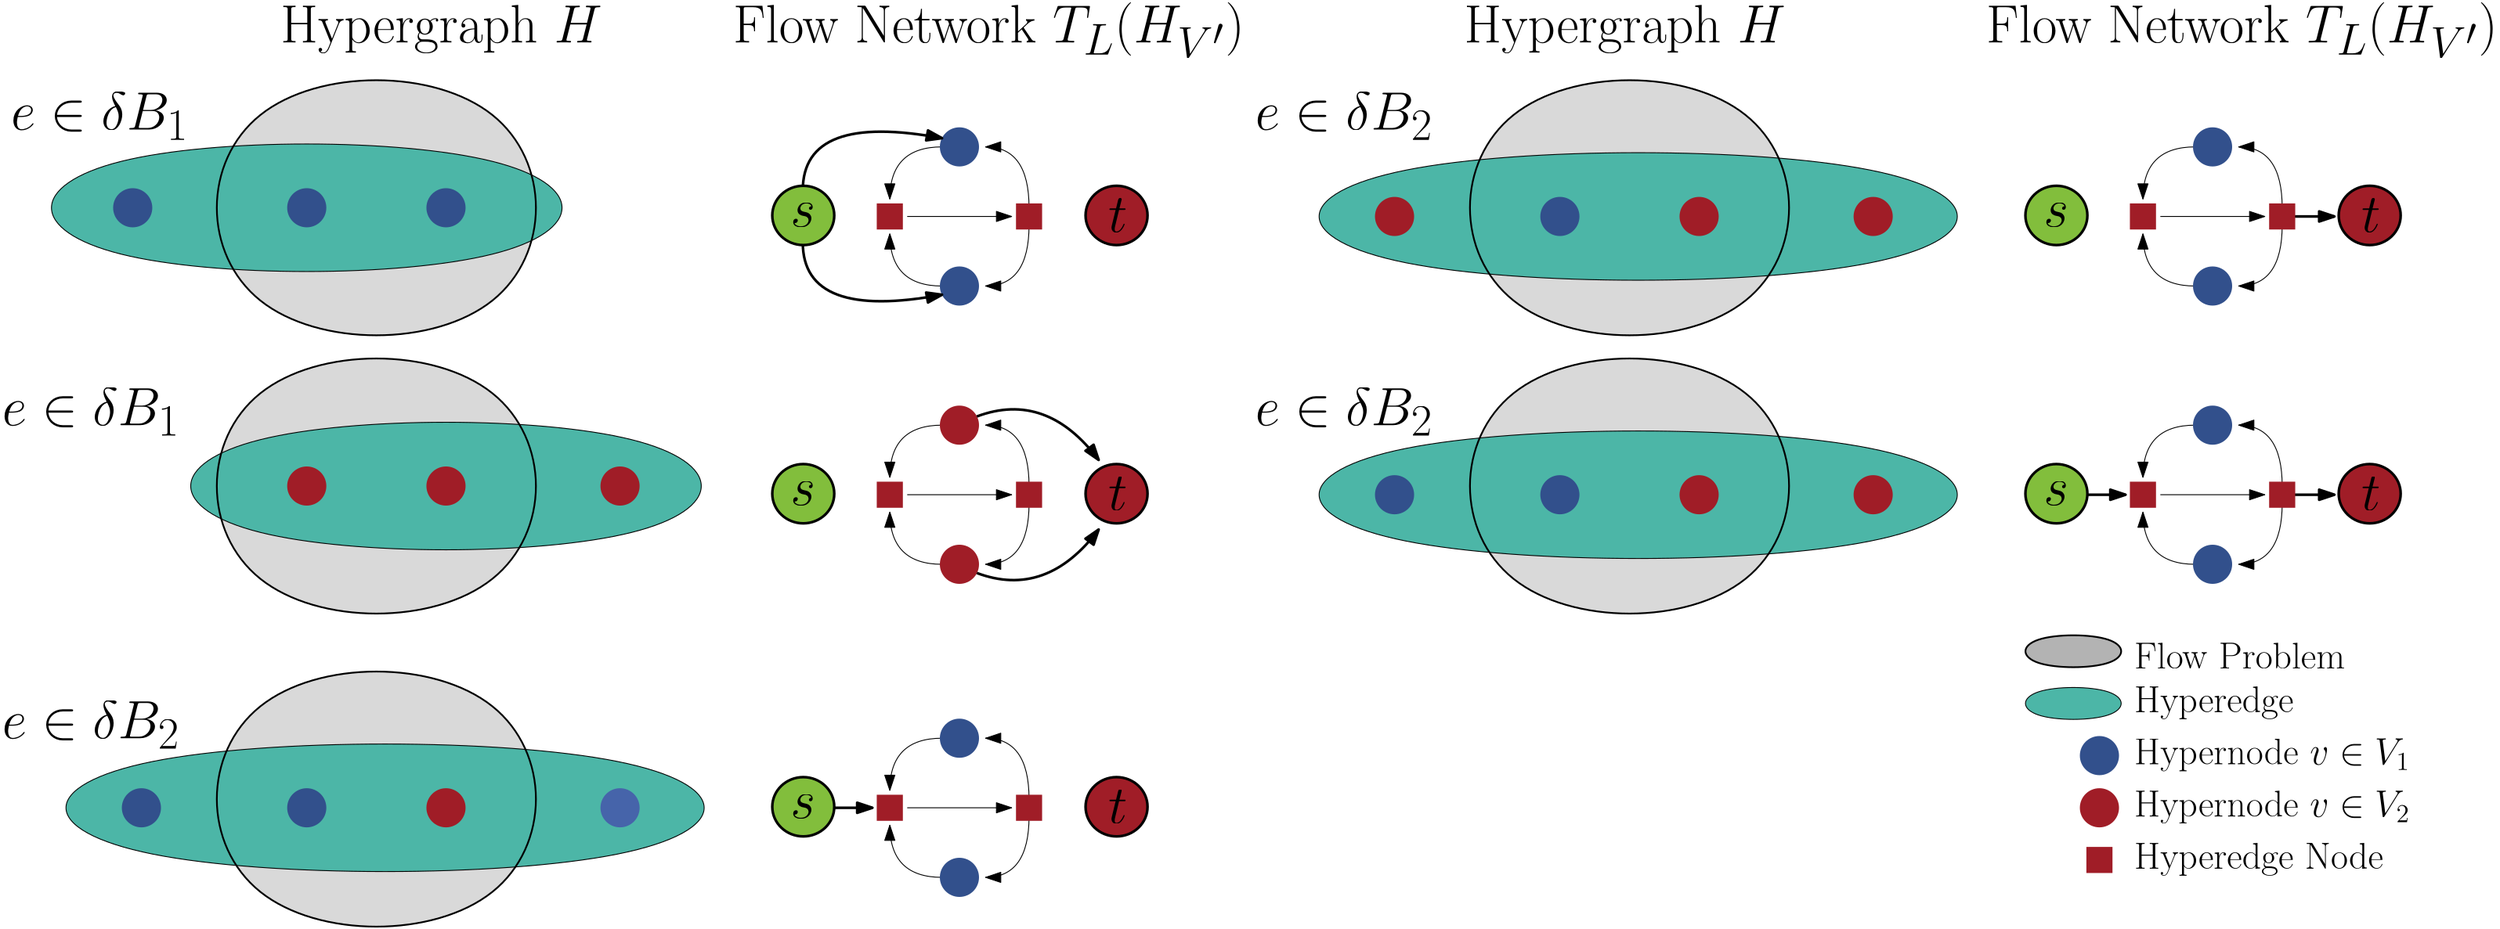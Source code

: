 <?xml version="1.0"?>
<!DOCTYPE ipe SYSTEM "ipe.dtd">
<ipe version="70107" creator="Ipe 7.1.10">
<info created="D:20171009143434" modified="D:20171208151353"/>
<ipestyle name="basic">
<symbol name="arrow/arc(spx)">
<path stroke="sym-stroke" fill="sym-stroke" pen="sym-pen">
0 0 m
-1 0.333 l
-1 -0.333 l
h
</path>
</symbol>
<symbol name="arrow/farc(spx)">
<path stroke="sym-stroke" fill="white" pen="sym-pen">
0 0 m
-1 0.333 l
-1 -0.333 l
h
</path>
</symbol>
<symbol name="arrow/ptarc(spx)">
<path stroke="sym-stroke" fill="sym-stroke" pen="sym-pen">
0 0 m
-1 0.333 l
-0.8 0 l
-1 -0.333 l
h
</path>
</symbol>
<symbol name="arrow/fptarc(spx)">
<path stroke="sym-stroke" fill="white" pen="sym-pen">
0 0 m
-1 0.333 l
-0.8 0 l
-1 -0.333 l
h
</path>
</symbol>
<symbol name="mark/circle(sx)" transformations="translations">
<path fill="sym-stroke">
0.6 0 0 0.6 0 0 e
0.4 0 0 0.4 0 0 e
</path>
</symbol>
<symbol name="mark/disk(sx)" transformations="translations">
<path fill="sym-stroke">
0.6 0 0 0.6 0 0 e
</path>
</symbol>
<symbol name="mark/fdisk(sfx)" transformations="translations">
<group>
<path fill="sym-fill">
0.5 0 0 0.5 0 0 e
</path>
<path fill="sym-stroke" fillrule="eofill">
0.6 0 0 0.6 0 0 e
0.4 0 0 0.4 0 0 e
</path>
</group>
</symbol>
<symbol name="mark/box(sx)" transformations="translations">
<path fill="sym-stroke" fillrule="eofill">
-0.6 -0.6 m
0.6 -0.6 l
0.6 0.6 l
-0.6 0.6 l
h
-0.4 -0.4 m
0.4 -0.4 l
0.4 0.4 l
-0.4 0.4 l
h
</path>
</symbol>
<symbol name="mark/square(sx)" transformations="translations">
<path fill="sym-stroke">
-0.6 -0.6 m
0.6 -0.6 l
0.6 0.6 l
-0.6 0.6 l
h
</path>
</symbol>
<symbol name="mark/fsquare(sfx)" transformations="translations">
<group>
<path fill="sym-fill">
-0.5 -0.5 m
0.5 -0.5 l
0.5 0.5 l
-0.5 0.5 l
h
</path>
<path fill="sym-stroke" fillrule="eofill">
-0.6 -0.6 m
0.6 -0.6 l
0.6 0.6 l
-0.6 0.6 l
h
-0.4 -0.4 m
0.4 -0.4 l
0.4 0.4 l
-0.4 0.4 l
h
</path>
</group>
</symbol>
<symbol name="mark/cross(sx)" transformations="translations">
<group>
<path fill="sym-stroke">
-0.43 -0.57 m
0.57 0.43 l
0.43 0.57 l
-0.57 -0.43 l
h
</path>
<path fill="sym-stroke">
-0.43 0.57 m
0.57 -0.43 l
0.43 -0.57 l
-0.57 0.43 l
h
</path>
</group>
</symbol>
<symbol name="arrow/fnormal(spx)">
<path stroke="sym-stroke" fill="white" pen="sym-pen">
0 0 m
-1 0.333 l
-1 -0.333 l
h
</path>
</symbol>
<symbol name="arrow/pointed(spx)">
<path stroke="sym-stroke" fill="sym-stroke" pen="sym-pen">
0 0 m
-1 0.333 l
-0.8 0 l
-1 -0.333 l
h
</path>
</symbol>
<symbol name="arrow/fpointed(spx)">
<path stroke="sym-stroke" fill="white" pen="sym-pen">
0 0 m
-1 0.333 l
-0.8 0 l
-1 -0.333 l
h
</path>
</symbol>
<symbol name="arrow/linear(spx)">
<path stroke="sym-stroke" pen="sym-pen">
-1 0.333 m
0 0 l
-1 -0.333 l
</path>
</symbol>
<symbol name="arrow/fdouble(spx)">
<path stroke="sym-stroke" fill="white" pen="sym-pen">
0 0 m
-1 0.333 l
-1 -0.333 l
h
-1 0 m
-2 0.333 l
-2 -0.333 l
h
</path>
</symbol>
<symbol name="arrow/double(spx)">
<path stroke="sym-stroke" fill="sym-stroke" pen="sym-pen">
0 0 m
-1 0.333 l
-1 -0.333 l
h
-1 0 m
-2 0.333 l
-2 -0.333 l
h
</path>
</symbol>
<pen name="heavier" value="0.8"/>
<pen name="fat" value="1.2"/>
<pen name="ultrafat" value="2"/>
<symbolsize name="large" value="5"/>
<symbolsize name="small" value="2"/>
<symbolsize name="tiny" value="1.1"/>
<arrowsize name="large" value="10"/>
<arrowsize name="small" value="5"/>
<arrowsize name="tiny" value="3"/>
<color name="red" value="1 0 0"/>
<color name="green" value="0 1 0"/>
<color name="blue" value="0 0 1"/>
<color name="yellow" value="1 1 0"/>
<color name="orange" value="1 0.647 0"/>
<color name="gold" value="1 0.843 0"/>
<color name="purple" value="0.627 0.125 0.941"/>
<color name="gray" value="0.745"/>
<color name="brown" value="0.647 0.165 0.165"/>
<color name="navy" value="0 0 0.502"/>
<color name="pink" value="1 0.753 0.796"/>
<color name="seagreen" value="0.18 0.545 0.341"/>
<color name="turquoise" value="0.251 0.878 0.816"/>
<color name="violet" value="0.933 0.51 0.933"/>
<color name="darkblue" value="0 0 0.545"/>
<color name="darkcyan" value="0 0.545 0.545"/>
<color name="darkgray" value="0.663"/>
<color name="darkgreen" value="0 0.392 0"/>
<color name="darkmagenta" value="0.545 0 0.545"/>
<color name="darkorange" value="1 0.549 0"/>
<color name="darkred" value="0.545 0 0"/>
<color name="lightblue" value="0.678 0.847 0.902"/>
<color name="lightcyan" value="0.878 1 1"/>
<color name="lightgray" value="0.827"/>
<color name="lightgreen" value="0.565 0.933 0.565"/>
<color name="lightyellow" value="1 1 0.878"/>
<dashstyle name="dashed" value="[4] 0"/>
<dashstyle name="dotted" value="[1 3] 0"/>
<dashstyle name="dash dotted" value="[4 2 1 2] 0"/>
<dashstyle name="dash dot dotted" value="[4 2 1 2 1 2] 0"/>
<textsize name="large" value="\large"/>
<textsize name="Large" value="\Large"/>
<textsize name="LARGE" value="\LARGE"/>
<textsize name="huge" value="\huge"/>
<textsize name="Huge" value="\Huge"/>
<textsize name="small" value="\small"/>
<textsize name="footnote" value="\footnotesize"/>
<textsize name="tiny" value="\tiny"/>
<textstyle name="center" begin="\begin{center}" end="\end{center}"/>
<textstyle name="itemize" begin="\begin{itemize}" end="\end{itemize}"/>
<textstyle name="item" begin="\begin{itemize}\item{}" end="\end{itemize}"/>
<gridsize name="4 pts" value="4"/>
<gridsize name="8 pts (~3 mm)" value="8"/>
<gridsize name="16 pts (~6 mm)" value="16"/>
<gridsize name="32 pts (~12 mm)" value="32"/>
<gridsize name="10 pts (~3.5 mm)" value="10"/>
<gridsize name="20 pts (~7 mm)" value="20"/>
<gridsize name="14 pts (~5 mm)" value="14"/>
<gridsize name="28 pts (~10 mm)" value="28"/>
<gridsize name="56 pts (~20 mm)" value="56"/>
<anglesize name="90 deg" value="90"/>
<anglesize name="60 deg" value="60"/>
<anglesize name="45 deg" value="45"/>
<anglesize name="30 deg" value="30"/>
<anglesize name="22.5 deg" value="22.5"/>
<opacity name="10%" value="0.1"/>
<opacity name="30%" value="0.3"/>
<opacity name="50%" value="0.5"/>
<opacity name="75%" value="0.75"/>
<tiling name="falling" angle="-60" step="4" width="1"/>
<tiling name="rising" angle="30" step="4" width="1"/>
</ipestyle>
<ipestyle name="kitcolors">
<color name="KITwhite" value="1"/>
<color name="KITblack" value="0"/>
<color name="KITblack70" value="0.3"/>
<color name="KITblack50" value="0.5"/>
<color name="KITblack30" value="0.7"/>
<color name="KITblack15" value="0.85"/>
<color name="KITgreen" value="0 0.588 0.509"/>
<color name="KITgreen70" value="0.3 0.711 0.656"/>
<color name="KITgreen50" value="0.5 0.794 0.754"/>
<color name="KITgreen30" value="0.7 0.876 0.852"/>
<color name="KITgreen15" value="0.85 0.938 0.926"/>
<color name="KITblue" value="0.274 0.392 0.666"/>
<color name="KITblue70" value="0.492 0.574 0.766"/>
<color name="KITblue50" value="0.637 0.696 0.833"/>
<color name="KITblue30" value="0.782 0.817 0.9"/>
<color name="KITblue15" value="0.891 0.908 0.95"/>
<color name="KITred" value="0.627 0.117 0.156"/>
<color name="KITred70" value="0.739 0.382 0.409"/>
<color name="KITred50" value="0.813 0.558 0.578"/>
<color name="KITred30" value="0.888 0.735 0.747"/>
<color name="KITred15" value="0.944 0.867 0.873"/>
<color name="KITpalegreen" value="0.509 0.745 0.235"/>
<color name="KITpalegreen70" value="0.656 0.821 0.464"/>
<color name="KITpalegreen50" value="0.754 0.872 0.617"/>
<color name="KITpalegreen30" value="0.852 0.923 0.77"/>
<color name="KITpalegreen15" value="0.926 0.961 0.885"/>
<color name="KITyellow" value="0.98 0.901 0.078"/>
<color name="KITyellow70" value="0.986 0.931 0.354"/>
<color name="KITyellow50" value="0.99 0.95 0.539"/>
<color name="KITyellow30" value="0.994 0.97 0.723"/>
<color name="KITyellow15" value="0.997 0.985 0.861"/>
<color name="KITorange" value="0.862 0.627 0.117"/>
<color name="KITorange70" value="0.903 0.739 0.382"/>
<color name="KITorange50" value="0.931 0.813 0.558"/>
<color name="KITorange30" value="0.958 0.888 0.735"/>
<color name="KITorange15" value="0.979 0.944 0.867"/>
<color name="KITbrown" value="0.627 0.509 0.196"/>
<color name="KITbrown70" value="0.739 0.656 0.437"/>
<color name="KITbrown50" value="0.813 0.754 0.598"/>
<color name="KITbrown30" value="0.888 0.852 0.758"/>
<color name="KITbrown15" value="0.944 0.926 0.879"/>
<color name="KITlilac" value="0.627 0 0.47"/>
<color name="KITlilac70" value="0.739 0.3 0.629"/>
<color name="KITlilac50" value="0.813 0.5 0.735"/>
<color name="KITlilac30" value="0.888 0.7 0.841"/>
<color name="KITlilac15" value="0.944 0.85 0.92"/>
<color name="KITcyanblue" value="0.313 0.666 0.901"/>
<color name="KITcyanblue70" value="0.519 0.766 0.931"/>
<color name="KITcyanblue50" value="0.656 0.833 0.95"/>
<color name="KITcyanblue30" value="0.794 0.9 0.97"/>
<color name="KITcyanblue15" value="0.897 0.95 0.985"/>
<color name="KITseablue" value="0.196 0.313 0.549"/>
<color name="KITseablue70" value="0.437 0.519 0.684"/>
<color name="KITseablue50" value="0.598 0.656 0.774"/>
<color name="KITseablue30" value="0.758 0.794 0.864"/>
<color name="KITseablue15" value="0.879 0.897 0.932"/>
</ipestyle>
<ipestyle name="bigpaper">
<layout paper="10000 6000" origin="0 0" frame="10000 6000"/>
<titlestyle pos="10 10" size="LARGE" color="title"  valign="baseline"/>
</ipestyle>
<ipestyle name="transparency">
<opacity name="10%" value="0.1"/>
<opacity name="50%" value="0.5"/>
<opacity name="75%" value="0.75"/>
<opacity name="25%" value="0.25"/>
</ipestyle>
<page>
<layer name="alpha"/>
<view layers="alpha" active="alpha"/>
<path layer="alpha" matrix="1 0 0 1 -100 68" fill="KITblack15">
544 1568
704 1568
704 1440
544 1440 u
</path>
<path stroke="0" fill="KITgreen70">
364 1604
620 1604
620 1540
364 1540 u
</path>
<path matrix="1 0 0 1 -100 68" stroke="0" pen="heavier">
544 1568
704 1568
704 1440
544 1440 u
</path>
<use matrix="1 0 0 1 -84 68" name="mark/disk(sx)" pos="496 1504" size="15" stroke="KITseablue"/>
<use matrix="1 0 0 1 -4 68" name="mark/disk(sx)" pos="496 1504" size="15" stroke="KITseablue"/>
<use matrix="1 0 0 1 60 68" name="mark/disk(sx)" pos="496 1504" size="15" stroke="KITseablue"/>
<path matrix="1 0 0 1 816 -416" stroke="KITblack" fill="KITblack30" pen="heavier">
464 1792
512 1792
512 1776
464 1776 u
</path>
<path matrix="1 0 0 1 816 -408" stroke="KITblack" fill="KITgreen70">
464 1760
512 1760
512 1744
464 1744 u
</path>
<use matrix="1 0 0 1 820 -184" name="mark/disk(sx)" pos="496 1504" size="15" stroke="KITseablue"/>
<text matrix="1 0 0 1 808 -416" transformations="translations" pos="524 1776" stroke="KITblack" type="label" width="96.985" height="11.955" depth="0" valign="baseline" size="LARGE">Flow Problem</text>
<text matrix="1 0 0 1 808 -436" transformations="translations" pos="524 1776" stroke="KITblack" type="label" width="73.299" height="11.954" depth="3.35" valign="baseline" size="LARGE">Hyperedge</text>
<text matrix="1 0 0 1 808 -460" transformations="translations" pos="524 1776" stroke="KITblack" type="label" width="126.731" height="11.954" depth="3.35" valign="baseline" size="LARGE">Hypernode $v \in V_1$</text>
<use matrix="1 0 0 1 820 -208" name="mark/disk(sx)" pos="496 1504" size="15" stroke="KITred"/>
<text matrix="1 0 0 1 808 -484" transformations="translations" pos="524 1776" stroke="KITblack" type="label" width="126.731" height="11.954" depth="3.35" valign="baseline" size="LARGE">Hypernode $v \in V_2$</text>
<use matrix="1 0 0 1 820 -232" name="mark/square(sx)" pos="496 1504" size="10" stroke="KITred"/>
<text matrix="1 0 0 1 808 -508" transformations="translations" pos="524 1776" stroke="KITblack" type="label" width="114.568" height="11.954" depth="3.35" valign="baseline" size="LARGE">Hyperedge Node</text>
<use matrix="1 0 0 1 264 64" name="mark/square(sx)" pos="496 1504" size="10" stroke="KITred"/>
<path matrix="1 0 0 1 208 128" stroke="KITblack" rarrow="normal/normal">
552 1448 m
552 1472
576 1472 c
</path>
<path matrix="1 0 0 1 208 128" stroke="KITblack" arrow="normal/normal">
616 1444 m
616 1472
596 1472 c
</path>
<use matrix="1 0 0 1 296 96" name="mark/disk(sx)" pos="496 1504" size="15" stroke="KITseablue"/>
<path matrix="1 0 0 1 208 128" stroke="KITblack" arrow="normal/normal">
576 1408 m
552 1408
552 1432 c
</path>
<path matrix="1 0 0 1 208 128" stroke="KITblack" arrow="normal/normal">
616 1436 m
616 1408
596 1408 c
</path>
<use matrix="1 0 0 1 328 64" name="mark/square(sx)" pos="496 1504" size="10" stroke="KITred"/>
<use matrix="1 0 0 1 296 32" name="mark/disk(sx)" pos="496 1504" size="15" stroke="KITseablue"/>
<path matrix="1.59247 0 0 1.52408 -1072.22 -601.819" stroke="KITblack" fill="KITred" pen="fat">
8.94427 0 0 8.94427 1216 1424 e
</path>
<text matrix="1 0 0 1 -351.589 -155.084" transformations="translations" pos="1212 1716" stroke="KITblack" type="label" width="8.764" height="15.246" depth="0" valign="baseline" size="Huge">$t$</text>
<path matrix="1 0 0 1 208 128" stroke="KITblack" pen="fat" rarrow="normal/normal">
576 1476 m
512 1488
512 1452 c
</path>
<path matrix="1 0 0 1 208 128" stroke="KITblack" pen="fat" rarrow="normal/normal">
576 1404 m
512 1392
512 1428 c
</path>
<path matrix="1.59247 0 0 1.52408 -1216.22 -601.819" stroke="KITblack" fill="KITpalegreen" pen="fat">
8.94427 0 0 8.94427 1216 1424 e
</path>
<text matrix="1 0 0 1 -497.661 -152.694" transformations="translations" pos="1212 1716" stroke="KITblack" type="label" width="11.432" height="10.672" depth="0" valign="baseline" size="Huge">$s$</text>
<path matrix="1 0 0 1 -100 -60" fill="KITblack15">
544 1568
704 1568
704 1440
544 1440 u
</path>
<path matrix="1 0 0 1 -20 -60" stroke="0" fill="KITgreen70">
448 1536
704 1536
704 1472
448 1472 u
</path>
<path matrix="1 0 0 1 -100 -60" stroke="0" pen="heavier">
544 1568
704 1568
704 1440
544 1440 u
</path>
<use matrix="1 0 0 1 140 -60" name="mark/disk(sx)" pos="496 1504" size="15" stroke="KITred"/>
<use matrix="1 0 0 1 -4 -60" name="mark/disk(sx)" pos="496 1504" size="15" stroke="KITred"/>
<use matrix="1 0 0 1 60 -60" name="mark/disk(sx)" pos="496 1504" size="15" stroke="KITred"/>
<use matrix="1 0 0 1 264 -64" name="mark/square(sx)" pos="496 1504" size="10" stroke="KITred"/>
<path matrix="1 0 0 1 208 0" stroke="KITblack" rarrow="normal/normal">
552 1448 m
552 1472
576 1472 c
</path>
<path matrix="1 0 0 1 208 0" stroke="KITblack" arrow="normal/normal">
616 1444 m
616 1472
596 1472 c
</path>
<use matrix="1 0 0 1 296 -32" name="mark/disk(sx)" pos="496 1504" size="15" stroke="KITred"/>
<path matrix="1 0 0 1 208 0" stroke="KITblack" arrow="normal/normal">
576 1408 m
552 1408
552 1432 c
</path>
<path matrix="1 0 0 1 208 0" stroke="KITblack" arrow="normal/normal">
616 1436 m
616 1408
596 1408 c
</path>
<use matrix="1 0 0 1 328 -64" name="mark/square(sx)" pos="496 1504" size="10" stroke="KITred"/>
<use matrix="1 0 0 1 296 -96" name="mark/disk(sx)" pos="496 1504" size="15" stroke="KITred"/>
<path matrix="1.59247 0 0 1.52408 -1072.22 -729.819" stroke="KITblack" fill="KITred" pen="fat">
8.94427 0 0 8.94427 1216 1424 e
</path>
<text matrix="1 0 0 1 -351.589 -283.084" transformations="translations" pos="1212 1716" stroke="KITblack" type="label" width="8.764" height="15.246" depth="0" valign="baseline" size="Huge">$t$</text>
<path stroke="KITblack" pen="fat" rarrow="normal/normal">
856 1456 m
832 1488
800 1476 c
</path>
<path stroke="KITblack" pen="fat" rarrow="normal/normal">
856 1424 m
832 1392
800 1404 c
</path>
<path matrix="1.59247 0 0 1.52408 -1216.22 -729.819" stroke="KITblack" fill="KITpalegreen" pen="fat">
8.94427 0 0 8.94427 1216 1424 e
</path>
<text matrix="1 0 0 1 -497.661 -280.694" transformations="translations" pos="1212 1716" stroke="KITblack" type="label" width="11.432" height="10.672" depth="0" valign="baseline" size="Huge">$s$</text>
<path matrix="1 0 0 1 476 -60" fill="KITblack15">
544 1568
704 1568
704 1440
544 1440 u
</path>
<path matrix="1 0 0 1 576 128" stroke="0" fill="KITgreen70">
368 1344
688 1344
688 1280
368 1280 u
</path>
<path matrix="1 0 0 1 476 -60" stroke="0" pen="heavier">
544 1568
704 1568
704 1440
544 1440 u
</path>
<use matrix="1 0 0 1 572 -64" name="mark/disk(sx)" pos="496 1504" size="15" stroke="KITseablue"/>
<use matrix="1 0 0 1 636 -64" name="mark/disk(sx)" pos="496 1504" size="15" stroke="KITred"/>
<use matrix="1 0 0 1 716 -64" name="mark/disk(sx)" pos="496 1504" size="15" stroke="KITred"/>
<use matrix="1 0 0 1 840 -64" name="mark/square(sx)" pos="496 1504" size="10" stroke="KITred"/>
<path matrix="1 0 0 1 784 0" stroke="KITblack" rarrow="normal/normal">
552 1448 m
552 1472
576 1472 c
</path>
<path matrix="1 0 0 1 784 0" stroke="KITblack" arrow="normal/normal">
616 1444 m
616 1472
596 1472 c
</path>
<use matrix="1 0 0 1 872 -32" name="mark/disk(sx)" pos="496 1504" size="15" stroke="KITseablue"/>
<path matrix="1 0 0 1 784 0" stroke="KITblack" arrow="normal/normal">
576 1408 m
552 1408
552 1432 c
</path>
<path matrix="1 0 0 1 784 0" stroke="KITblack" arrow="normal/normal">
616 1436 m
616 1408
596 1408 c
</path>
<use matrix="1 0 0 1 872 -96" name="mark/disk(sx)" pos="496 1504" size="15" stroke="KITseablue"/>
<path matrix="1.59247 0 0 1.52408 -496.22 -729.819" stroke="KITblack" fill="KITred" pen="fat">
8.94427 0 0 8.94427 1216 1424 e
</path>
<text matrix="1 0 0 1 224.411 -283.084" transformations="translations" pos="1212 1716" stroke="KITblack" type="label" width="8.764" height="15.246" depth="0" valign="baseline" size="Huge">$t$</text>
<path matrix="1 0 0 1 576 128" stroke="KITblack" pen="fat" rarrow="normal/normal">
752 1312 m
732 1312 l
</path>
<path matrix="1 0 0 1 576 128" stroke="KITblack" pen="fat" rarrow="normal/normal">
848 1312 m
828 1312 l
</path>
<path matrix="1.59247 0 0 1.52408 -640.22 -729.819" stroke="KITblack" fill="KITpalegreen" pen="fat">
8.94427 0 0 8.94427 1216 1424 e
</path>
<text matrix="1 0 0 1 78.339 -280.694" transformations="translations" pos="1212 1716" stroke="KITblack" type="label" width="11.432" height="10.672" depth="0" valign="baseline" size="Huge">$s$</text>
<use matrix="1 0 0 1 496 -64" name="mark/disk(sx)" pos="496 1504" size="15" stroke="KITseablue"/>
<use matrix="1 0 0 1 904 -64" name="mark/square(sx)" pos="496 1504" size="10" stroke="KITred"/>
<path matrix="1 0 0 1 -100 -204" fill="KITblack15">
544 1568
704 1568
704 1440
544 1440 u
</path>
<path matrix="1 0 0 1 0 -16" stroke="0" fill="KITgreen70">
368 1344
688 1344
688 1280
368 1280 u
</path>
<path matrix="1 0 0 1 -100 -204" stroke="0" pen="heavier">
544 1568
704 1568
704 1440
544 1440 u
</path>
<use matrix="1 0 0 1 -4 -208" name="mark/disk(sx)" pos="496 1504" size="15" stroke="KITseablue"/>
<use matrix="1 0 0 1 60 -208" name="mark/disk(sx)" pos="496 1504" size="15" stroke="KITred"/>
<use matrix="1 0 0 1 140 -208" name="mark/disk(sx)" pos="496 1504" size="15" stroke="KITblue"/>
<use matrix="1 0 0 1 264 -208" name="mark/square(sx)" pos="496 1504" size="10" stroke="KITred"/>
<path matrix="1 0 0 1 208 -144" stroke="KITblack" rarrow="normal/normal">
552 1448 m
552 1472
576 1472 c
</path>
<path matrix="1 0 0 1 208 -144" stroke="KITblack" arrow="normal/normal">
616 1444 m
616 1472
596 1472 c
</path>
<use matrix="1 0 0 1 296 -176" name="mark/disk(sx)" pos="496 1504" size="15" stroke="KITseablue"/>
<path matrix="1 0 0 1 208 -144" stroke="KITblack" arrow="normal/normal">
576 1408 m
552 1408
552 1432 c
</path>
<path matrix="1 0 0 1 208 -144" stroke="KITblack" arrow="normal/normal">
616 1436 m
616 1408
596 1408 c
</path>
<use matrix="1 0 0 1 296 -240" name="mark/disk(sx)" pos="496 1504" size="15" stroke="KITseablue"/>
<path matrix="1.59247 0 0 1.52408 -1072.22 -873.819" stroke="KITblack" fill="KITred" pen="fat">
8.94427 0 0 8.94427 1216 1424 e
</path>
<text matrix="1 0 0 1 -351.589 -427.084" transformations="translations" pos="1212 1716" stroke="KITblack" type="label" width="8.764" height="15.246" depth="0" valign="baseline" size="Huge">$t$</text>
<path matrix="1 0 0 1 0 -16" stroke="KITblack" pen="fat" rarrow="normal/normal">
752 1312 m
732 1312 l
</path>
<path matrix="1.59247 0 0 1.52408 -1216.22 -873.819" stroke="KITblack" fill="KITpalegreen" pen="fat">
8.94427 0 0 8.94427 1216 1424 e
</path>
<text matrix="1 0 0 1 -497.661 -424.694" transformations="translations" pos="1212 1716" stroke="KITblack" type="label" width="11.432" height="10.672" depth="0" valign="baseline" size="Huge">$s$</text>
<use matrix="1 0 0 1 -80 -208" name="mark/disk(sx)" pos="496 1504" size="15" stroke="KITseablue"/>
<use matrix="1 0 0 1 328 -208" name="mark/square(sx)" pos="496 1504" size="10" stroke="KITred"/>
<path matrix="1 0 0 1 476 68" fill="KITblack15">
544 1568
704 1568
704 1440
544 1440 u
</path>
<path matrix="1 0 0 1 576 256" stroke="0" fill="KITgreen70">
368 1344
688 1344
688 1280
368 1280 u
</path>
<path matrix="1 0 0 1 476 68" stroke="0" pen="heavier">
544 1568
704 1568
704 1440
544 1440 u
</path>
<use matrix="1 0 0 1 572 64" name="mark/disk(sx)" pos="496 1504" size="15" stroke="KITseablue"/>
<use matrix="1 0 0 1 636 64" name="mark/disk(sx)" pos="496 1504" size="15" stroke="KITred"/>
<use matrix="1 0 0 1 716 64" name="mark/disk(sx)" pos="496 1504" size="15" stroke="KITred"/>
<use matrix="1 0 0 1 840 64" name="mark/square(sx)" pos="496 1504" size="10" stroke="KITred"/>
<path matrix="1 0 0 1 784 128" stroke="KITblack" rarrow="normal/normal">
552 1448 m
552 1472
576 1472 c
</path>
<path matrix="1 0 0 1 784 128" stroke="KITblack" arrow="normal/normal">
616 1444 m
616 1472
596 1472 c
</path>
<use matrix="1 0 0 1 872 96" name="mark/disk(sx)" pos="496 1504" size="15" stroke="KITseablue"/>
<path matrix="1 0 0 1 784 128" stroke="KITblack" arrow="normal/normal">
576 1408 m
552 1408
552 1432 c
</path>
<path matrix="1 0 0 1 784 128" stroke="KITblack" arrow="normal/normal">
616 1436 m
616 1408
596 1408 c
</path>
<use matrix="1 0 0 1 872 32" name="mark/disk(sx)" pos="496 1504" size="15" stroke="KITseablue"/>
<path matrix="1.59247 0 0 1.52408 -496.22 -601.819" stroke="KITblack" fill="KITred" pen="fat">
8.94427 0 0 8.94427 1216 1424 e
</path>
<text matrix="1 0 0 1 224.411 -155.084" transformations="translations" pos="1212 1716" stroke="KITblack" type="label" width="8.764" height="15.246" depth="0" valign="baseline" size="Huge">$t$</text>
<path matrix="1 0 0 1 672 256" stroke="KITblack" pen="fat" rarrow="normal/normal">
752 1312 m
732 1312 l
</path>
<path matrix="1.59247 0 0 1.52408 -640.22 -601.819" stroke="KITblack" fill="KITpalegreen" pen="fat">
8.94427 0 0 8.94427 1216 1424 e
</path>
<text matrix="1 0 0 1 78.339 -152.694" transformations="translations" pos="1212 1716" stroke="KITblack" type="label" width="11.432" height="10.672" depth="0" valign="baseline" size="Huge">$s$</text>
<use matrix="1 0 0 1 496 64" name="mark/disk(sx)" pos="496 1504" size="15" stroke="KITred"/>
<use matrix="1 0 0 1 904 64" name="mark/square(sx)" pos="496 1504" size="10" stroke="KITred"/>
<text matrix="1 0 0 1 0 -48" transformations="translations" pos="480 1696" stroke="KITblack" type="label" width="147.707" height="17.215" depth="4.82" valign="baseline" size="Huge">Hypergraph $H$</text>
<text matrix="1 0 0 1 208 -48" transformations="translations" pos="480 1696" stroke="KITblack" type="label" width="234.97" height="18.564" depth="7" valign="baseline" size="Huge">Flow Network $T_L(H_{V&apos;})$</text>
<text matrix="1 0 0 1 544 -48" transformations="translations" pos="480 1696" stroke="KITblack" type="label" width="147.707" height="17.215" depth="4.82" valign="baseline" size="Huge">Hypergraph $H$</text>
<text matrix="1 0 0 1 784 -48" transformations="translations" pos="480 1696" stroke="KITblack" type="label" width="234.97" height="18.564" depth="7" valign="baseline" size="Huge">Flow Network $T_L(H_{V&apos;})$</text>
<text matrix="1 0 0 1 -12 24" transformations="translations" pos="368 1584" stroke="KITblack" type="label" width="81.635" height="17.215" depth="4.78" valign="baseline" size="Huge">$e \in \delta B_1$</text>
<text matrix="1 0 0 1 -16 -112" transformations="translations" pos="368 1584" stroke="KITblack" type="label" width="81.635" height="17.215" depth="4.78" valign="baseline" size="Huge">$e \in \delta B_1$</text>
<text matrix="1 0 0 1 560 -112" transformations="translations" pos="368 1584" stroke="KITblack" type="label" width="81.635" height="17.215" depth="4.78" valign="baseline" size="Huge">$e \in \delta B_2$</text>
<text matrix="1 0 0 1 -16 -256" transformations="translations" pos="368 1584" stroke="KITblack" type="label" width="81.635" height="17.215" depth="4.78" valign="baseline" size="Huge">$e \in \delta B_2$</text>
<text matrix="1 0 0 1 560 24" transformations="translations" pos="368 1584" stroke="KITblack" type="label" width="81.635" height="17.215" depth="4.78" valign="baseline" size="Huge">$e \in \delta B_2$</text>
<path stroke="black" rarrow="normal/normal">
816 1568 m
768 1568 l
</path>
<path matrix="1 0 0 1 0 -128" stroke="black" rarrow="normal/normal">
816 1568 m
768 1568 l
</path>
<path matrix="1 0 0 1 576 -128" stroke="black" rarrow="normal/normal">
816 1568 m
768 1568 l
</path>
<path matrix="1 0 0 1 0 -272" stroke="black" rarrow="normal/normal">
816 1568 m
768 1568 l
</path>
<path matrix="1 0 0 1 576 0" stroke="black" rarrow="normal/normal">
816 1568 m
768 1568 l
</path>
</page>
</ipe>
